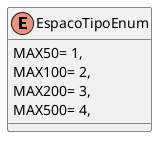 @startuml
enum EspacoTipoEnum {
    MAX50= 1,
    MAX100= 2,
    MAX200= 3,
    MAX500= 4,
}
@enduml
